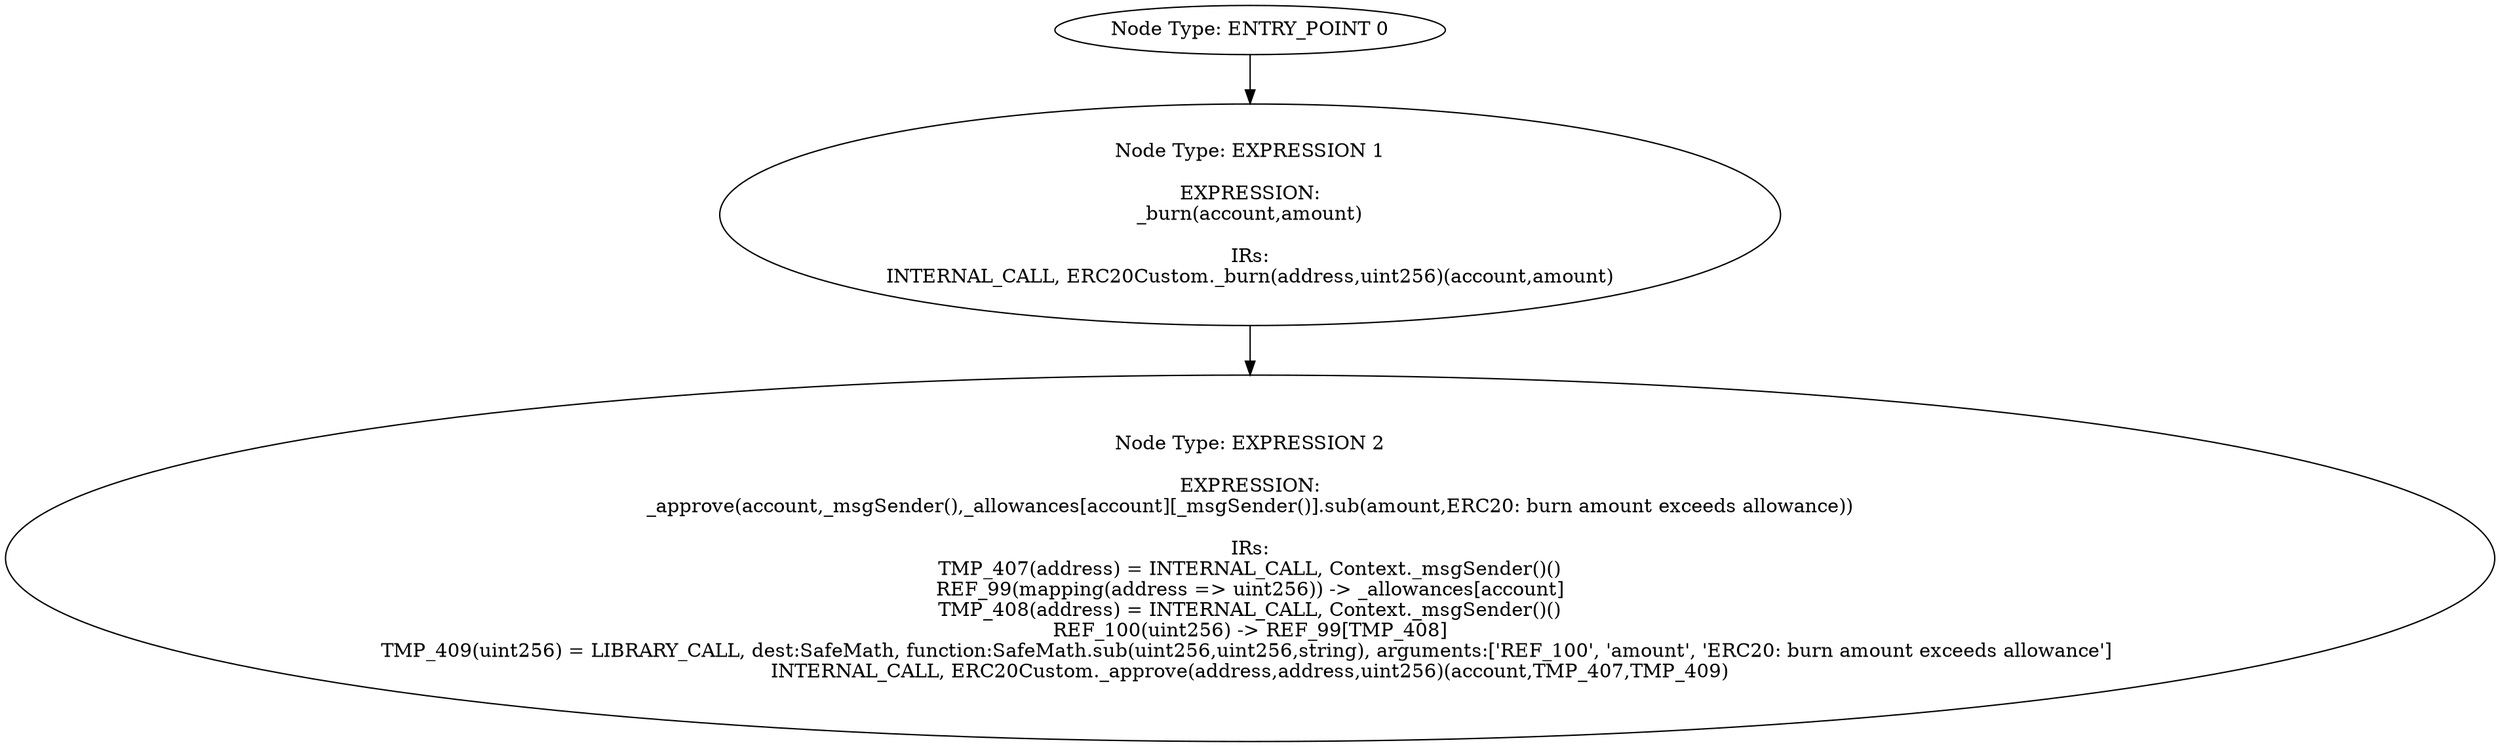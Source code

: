 digraph{
0[label="Node Type: ENTRY_POINT 0
"];
0->1;
1[label="Node Type: EXPRESSION 1

EXPRESSION:
_burn(account,amount)

IRs:
INTERNAL_CALL, ERC20Custom._burn(address,uint256)(account,amount)"];
1->2;
2[label="Node Type: EXPRESSION 2

EXPRESSION:
_approve(account,_msgSender(),_allowances[account][_msgSender()].sub(amount,ERC20: burn amount exceeds allowance))

IRs:
TMP_407(address) = INTERNAL_CALL, Context._msgSender()()
REF_99(mapping(address => uint256)) -> _allowances[account]
TMP_408(address) = INTERNAL_CALL, Context._msgSender()()
REF_100(uint256) -> REF_99[TMP_408]
TMP_409(uint256) = LIBRARY_CALL, dest:SafeMath, function:SafeMath.sub(uint256,uint256,string), arguments:['REF_100', 'amount', 'ERC20: burn amount exceeds allowance'] 
INTERNAL_CALL, ERC20Custom._approve(address,address,uint256)(account,TMP_407,TMP_409)"];
}
